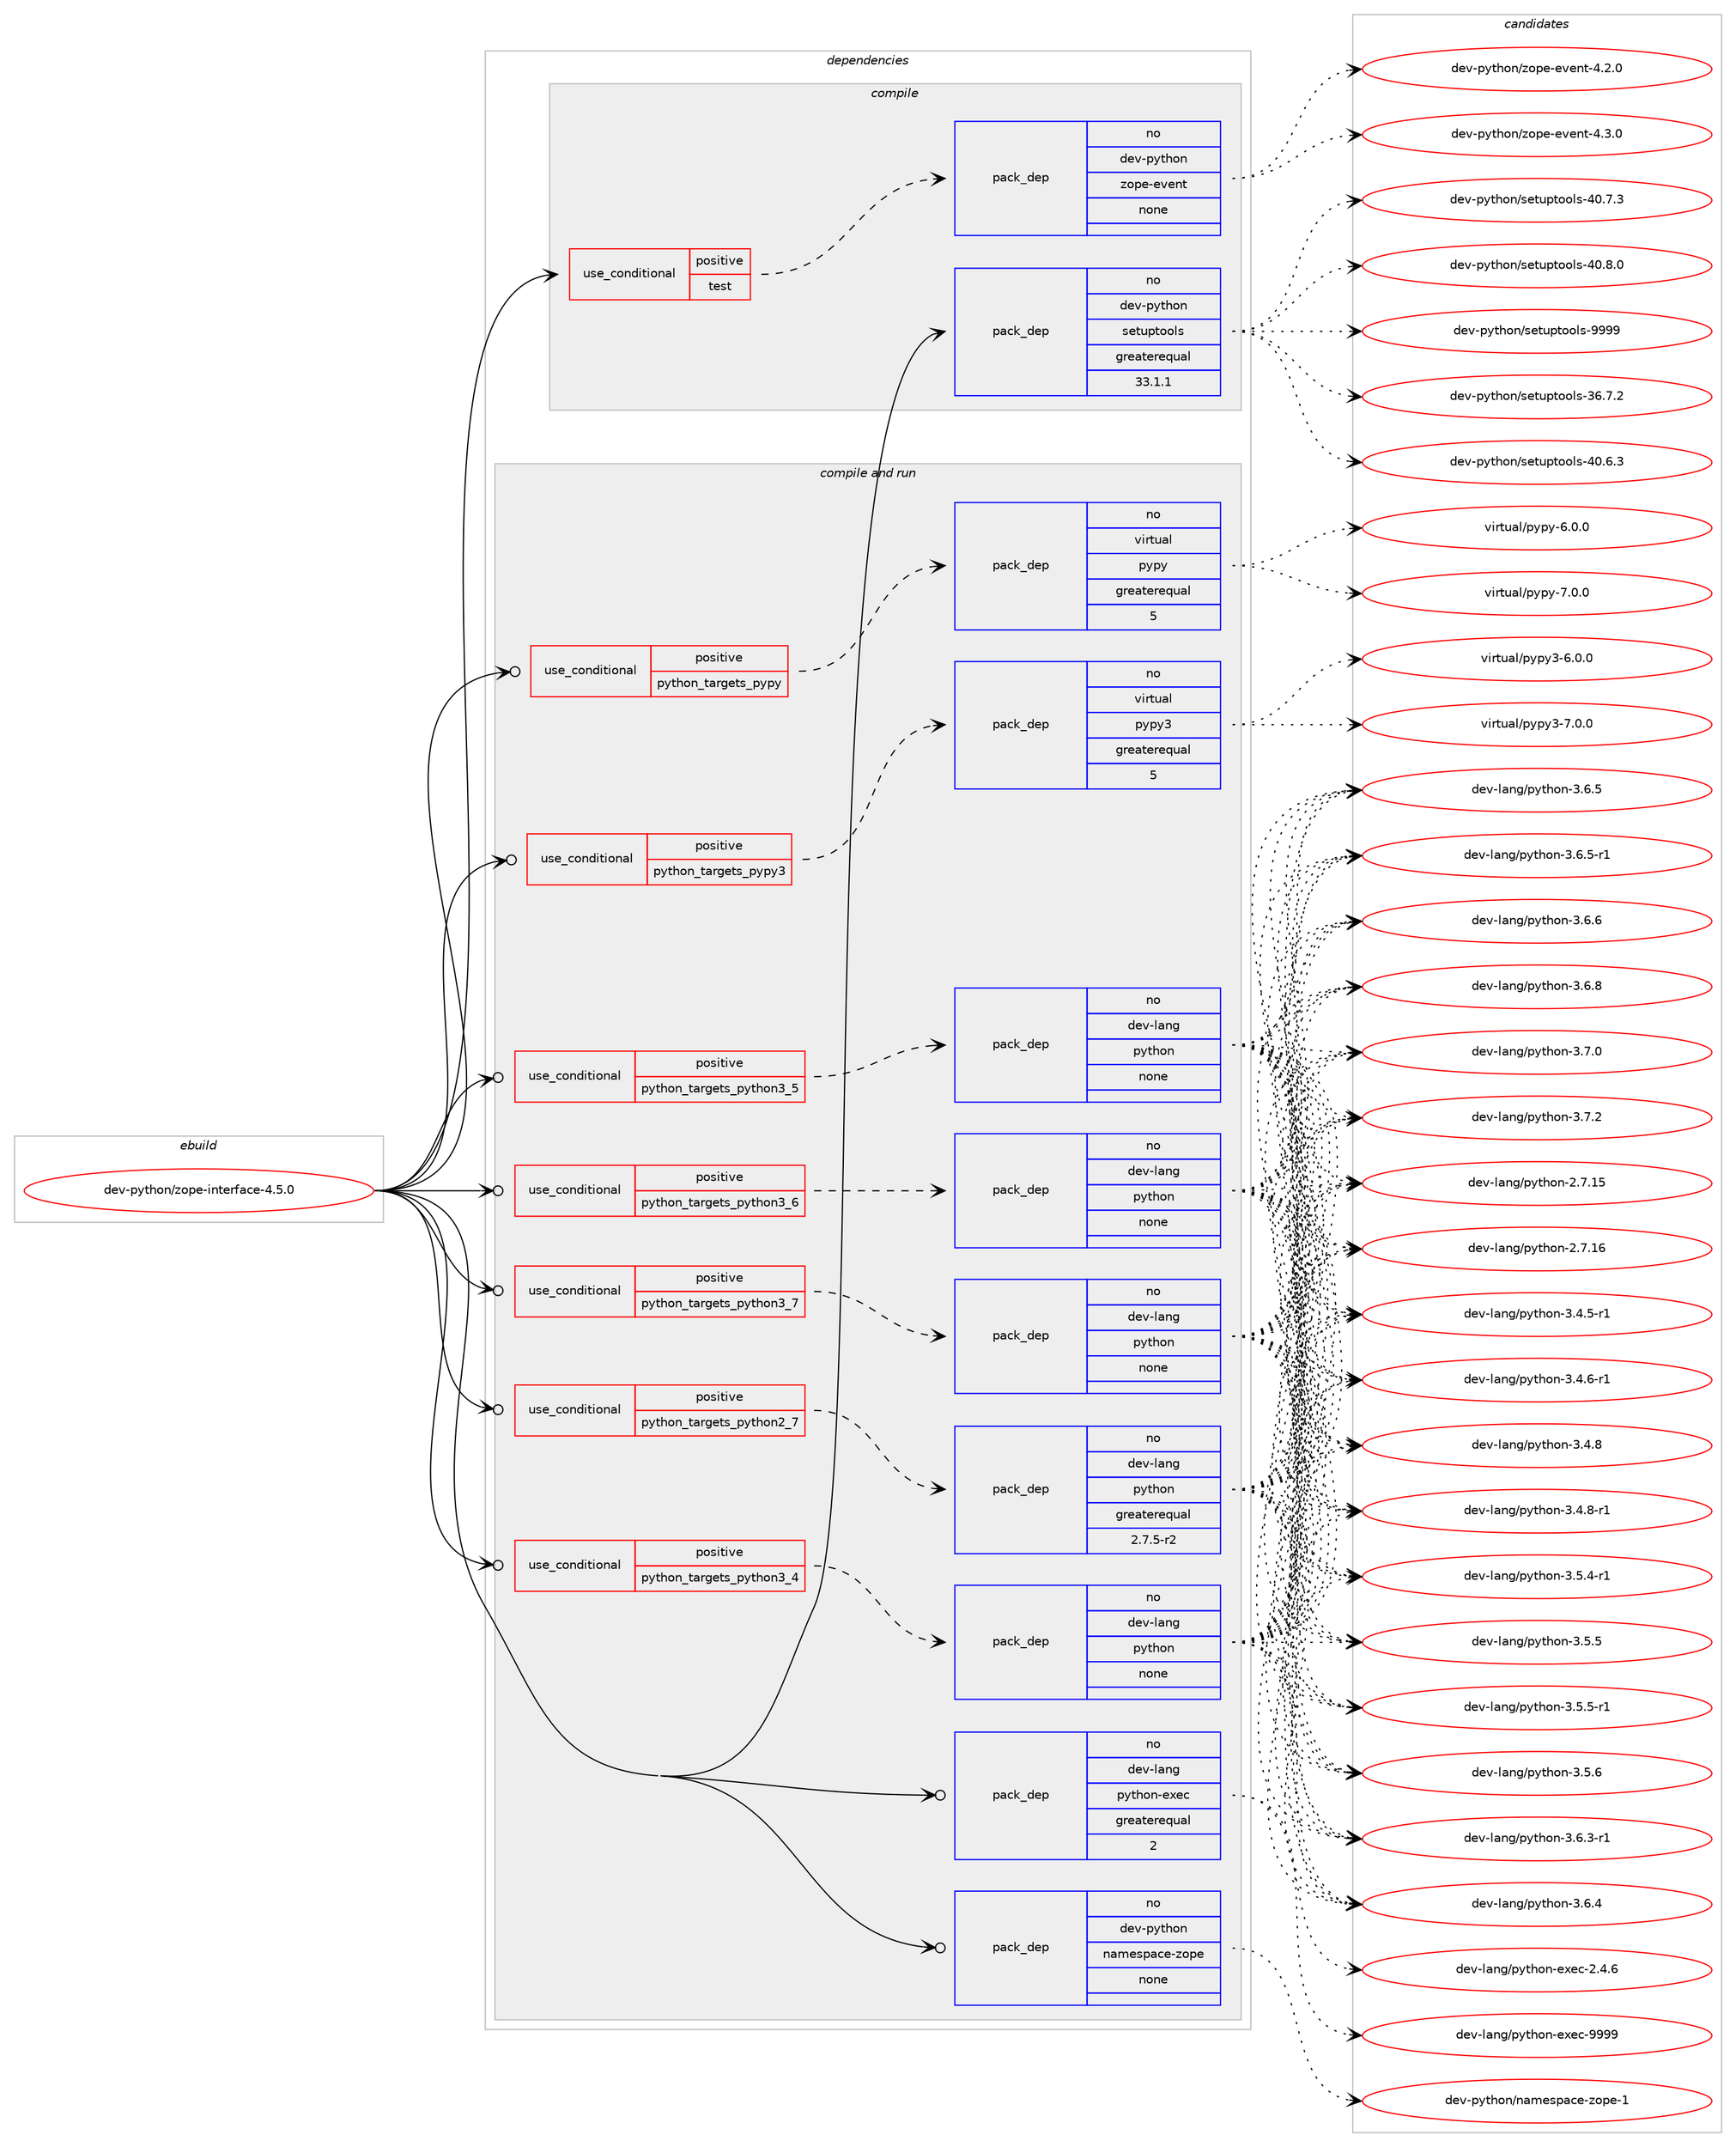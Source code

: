 digraph prolog {

# *************
# Graph options
# *************

newrank=true;
concentrate=true;
compound=true;
graph [rankdir=LR,fontname=Helvetica,fontsize=10,ranksep=1.5];#, ranksep=2.5, nodesep=0.2];
edge  [arrowhead=vee];
node  [fontname=Helvetica,fontsize=10];

# **********
# The ebuild
# **********

subgraph cluster_leftcol {
color=gray;
rank=same;
label=<<i>ebuild</i>>;
id [label="dev-python/zope-interface-4.5.0", color=red, width=4, href="../dev-python/zope-interface-4.5.0.svg"];
}

# ****************
# The dependencies
# ****************

subgraph cluster_midcol {
color=gray;
label=<<i>dependencies</i>>;
subgraph cluster_compile {
fillcolor="#eeeeee";
style=filled;
label=<<i>compile</i>>;
subgraph cond387337 {
dependency1449424 [label=<<TABLE BORDER="0" CELLBORDER="1" CELLSPACING="0" CELLPADDING="4"><TR><TD ROWSPAN="3" CELLPADDING="10">use_conditional</TD></TR><TR><TD>positive</TD></TR><TR><TD>test</TD></TR></TABLE>>, shape=none, color=red];
subgraph pack1038714 {
dependency1449425 [label=<<TABLE BORDER="0" CELLBORDER="1" CELLSPACING="0" CELLPADDING="4" WIDTH="220"><TR><TD ROWSPAN="6" CELLPADDING="30">pack_dep</TD></TR><TR><TD WIDTH="110">no</TD></TR><TR><TD>dev-python</TD></TR><TR><TD>zope-event</TD></TR><TR><TD>none</TD></TR><TR><TD></TD></TR></TABLE>>, shape=none, color=blue];
}
dependency1449424:e -> dependency1449425:w [weight=20,style="dashed",arrowhead="vee"];
}
id:e -> dependency1449424:w [weight=20,style="solid",arrowhead="vee"];
subgraph pack1038715 {
dependency1449426 [label=<<TABLE BORDER="0" CELLBORDER="1" CELLSPACING="0" CELLPADDING="4" WIDTH="220"><TR><TD ROWSPAN="6" CELLPADDING="30">pack_dep</TD></TR><TR><TD WIDTH="110">no</TD></TR><TR><TD>dev-python</TD></TR><TR><TD>setuptools</TD></TR><TR><TD>greaterequal</TD></TR><TR><TD>33.1.1</TD></TR></TABLE>>, shape=none, color=blue];
}
id:e -> dependency1449426:w [weight=20,style="solid",arrowhead="vee"];
}
subgraph cluster_compileandrun {
fillcolor="#eeeeee";
style=filled;
label=<<i>compile and run</i>>;
subgraph cond387338 {
dependency1449427 [label=<<TABLE BORDER="0" CELLBORDER="1" CELLSPACING="0" CELLPADDING="4"><TR><TD ROWSPAN="3" CELLPADDING="10">use_conditional</TD></TR><TR><TD>positive</TD></TR><TR><TD>python_targets_pypy</TD></TR></TABLE>>, shape=none, color=red];
subgraph pack1038716 {
dependency1449428 [label=<<TABLE BORDER="0" CELLBORDER="1" CELLSPACING="0" CELLPADDING="4" WIDTH="220"><TR><TD ROWSPAN="6" CELLPADDING="30">pack_dep</TD></TR><TR><TD WIDTH="110">no</TD></TR><TR><TD>virtual</TD></TR><TR><TD>pypy</TD></TR><TR><TD>greaterequal</TD></TR><TR><TD>5</TD></TR></TABLE>>, shape=none, color=blue];
}
dependency1449427:e -> dependency1449428:w [weight=20,style="dashed",arrowhead="vee"];
}
id:e -> dependency1449427:w [weight=20,style="solid",arrowhead="odotvee"];
subgraph cond387339 {
dependency1449429 [label=<<TABLE BORDER="0" CELLBORDER="1" CELLSPACING="0" CELLPADDING="4"><TR><TD ROWSPAN="3" CELLPADDING="10">use_conditional</TD></TR><TR><TD>positive</TD></TR><TR><TD>python_targets_pypy3</TD></TR></TABLE>>, shape=none, color=red];
subgraph pack1038717 {
dependency1449430 [label=<<TABLE BORDER="0" CELLBORDER="1" CELLSPACING="0" CELLPADDING="4" WIDTH="220"><TR><TD ROWSPAN="6" CELLPADDING="30">pack_dep</TD></TR><TR><TD WIDTH="110">no</TD></TR><TR><TD>virtual</TD></TR><TR><TD>pypy3</TD></TR><TR><TD>greaterequal</TD></TR><TR><TD>5</TD></TR></TABLE>>, shape=none, color=blue];
}
dependency1449429:e -> dependency1449430:w [weight=20,style="dashed",arrowhead="vee"];
}
id:e -> dependency1449429:w [weight=20,style="solid",arrowhead="odotvee"];
subgraph cond387340 {
dependency1449431 [label=<<TABLE BORDER="0" CELLBORDER="1" CELLSPACING="0" CELLPADDING="4"><TR><TD ROWSPAN="3" CELLPADDING="10">use_conditional</TD></TR><TR><TD>positive</TD></TR><TR><TD>python_targets_python2_7</TD></TR></TABLE>>, shape=none, color=red];
subgraph pack1038718 {
dependency1449432 [label=<<TABLE BORDER="0" CELLBORDER="1" CELLSPACING="0" CELLPADDING="4" WIDTH="220"><TR><TD ROWSPAN="6" CELLPADDING="30">pack_dep</TD></TR><TR><TD WIDTH="110">no</TD></TR><TR><TD>dev-lang</TD></TR><TR><TD>python</TD></TR><TR><TD>greaterequal</TD></TR><TR><TD>2.7.5-r2</TD></TR></TABLE>>, shape=none, color=blue];
}
dependency1449431:e -> dependency1449432:w [weight=20,style="dashed",arrowhead="vee"];
}
id:e -> dependency1449431:w [weight=20,style="solid",arrowhead="odotvee"];
subgraph cond387341 {
dependency1449433 [label=<<TABLE BORDER="0" CELLBORDER="1" CELLSPACING="0" CELLPADDING="4"><TR><TD ROWSPAN="3" CELLPADDING="10">use_conditional</TD></TR><TR><TD>positive</TD></TR><TR><TD>python_targets_python3_4</TD></TR></TABLE>>, shape=none, color=red];
subgraph pack1038719 {
dependency1449434 [label=<<TABLE BORDER="0" CELLBORDER="1" CELLSPACING="0" CELLPADDING="4" WIDTH="220"><TR><TD ROWSPAN="6" CELLPADDING="30">pack_dep</TD></TR><TR><TD WIDTH="110">no</TD></TR><TR><TD>dev-lang</TD></TR><TR><TD>python</TD></TR><TR><TD>none</TD></TR><TR><TD></TD></TR></TABLE>>, shape=none, color=blue];
}
dependency1449433:e -> dependency1449434:w [weight=20,style="dashed",arrowhead="vee"];
}
id:e -> dependency1449433:w [weight=20,style="solid",arrowhead="odotvee"];
subgraph cond387342 {
dependency1449435 [label=<<TABLE BORDER="0" CELLBORDER="1" CELLSPACING="0" CELLPADDING="4"><TR><TD ROWSPAN="3" CELLPADDING="10">use_conditional</TD></TR><TR><TD>positive</TD></TR><TR><TD>python_targets_python3_5</TD></TR></TABLE>>, shape=none, color=red];
subgraph pack1038720 {
dependency1449436 [label=<<TABLE BORDER="0" CELLBORDER="1" CELLSPACING="0" CELLPADDING="4" WIDTH="220"><TR><TD ROWSPAN="6" CELLPADDING="30">pack_dep</TD></TR><TR><TD WIDTH="110">no</TD></TR><TR><TD>dev-lang</TD></TR><TR><TD>python</TD></TR><TR><TD>none</TD></TR><TR><TD></TD></TR></TABLE>>, shape=none, color=blue];
}
dependency1449435:e -> dependency1449436:w [weight=20,style="dashed",arrowhead="vee"];
}
id:e -> dependency1449435:w [weight=20,style="solid",arrowhead="odotvee"];
subgraph cond387343 {
dependency1449437 [label=<<TABLE BORDER="0" CELLBORDER="1" CELLSPACING="0" CELLPADDING="4"><TR><TD ROWSPAN="3" CELLPADDING="10">use_conditional</TD></TR><TR><TD>positive</TD></TR><TR><TD>python_targets_python3_6</TD></TR></TABLE>>, shape=none, color=red];
subgraph pack1038721 {
dependency1449438 [label=<<TABLE BORDER="0" CELLBORDER="1" CELLSPACING="0" CELLPADDING="4" WIDTH="220"><TR><TD ROWSPAN="6" CELLPADDING="30">pack_dep</TD></TR><TR><TD WIDTH="110">no</TD></TR><TR><TD>dev-lang</TD></TR><TR><TD>python</TD></TR><TR><TD>none</TD></TR><TR><TD></TD></TR></TABLE>>, shape=none, color=blue];
}
dependency1449437:e -> dependency1449438:w [weight=20,style="dashed",arrowhead="vee"];
}
id:e -> dependency1449437:w [weight=20,style="solid",arrowhead="odotvee"];
subgraph cond387344 {
dependency1449439 [label=<<TABLE BORDER="0" CELLBORDER="1" CELLSPACING="0" CELLPADDING="4"><TR><TD ROWSPAN="3" CELLPADDING="10">use_conditional</TD></TR><TR><TD>positive</TD></TR><TR><TD>python_targets_python3_7</TD></TR></TABLE>>, shape=none, color=red];
subgraph pack1038722 {
dependency1449440 [label=<<TABLE BORDER="0" CELLBORDER="1" CELLSPACING="0" CELLPADDING="4" WIDTH="220"><TR><TD ROWSPAN="6" CELLPADDING="30">pack_dep</TD></TR><TR><TD WIDTH="110">no</TD></TR><TR><TD>dev-lang</TD></TR><TR><TD>python</TD></TR><TR><TD>none</TD></TR><TR><TD></TD></TR></TABLE>>, shape=none, color=blue];
}
dependency1449439:e -> dependency1449440:w [weight=20,style="dashed",arrowhead="vee"];
}
id:e -> dependency1449439:w [weight=20,style="solid",arrowhead="odotvee"];
subgraph pack1038723 {
dependency1449441 [label=<<TABLE BORDER="0" CELLBORDER="1" CELLSPACING="0" CELLPADDING="4" WIDTH="220"><TR><TD ROWSPAN="6" CELLPADDING="30">pack_dep</TD></TR><TR><TD WIDTH="110">no</TD></TR><TR><TD>dev-lang</TD></TR><TR><TD>python-exec</TD></TR><TR><TD>greaterequal</TD></TR><TR><TD>2</TD></TR></TABLE>>, shape=none, color=blue];
}
id:e -> dependency1449441:w [weight=20,style="solid",arrowhead="odotvee"];
subgraph pack1038724 {
dependency1449442 [label=<<TABLE BORDER="0" CELLBORDER="1" CELLSPACING="0" CELLPADDING="4" WIDTH="220"><TR><TD ROWSPAN="6" CELLPADDING="30">pack_dep</TD></TR><TR><TD WIDTH="110">no</TD></TR><TR><TD>dev-python</TD></TR><TR><TD>namespace-zope</TD></TR><TR><TD>none</TD></TR><TR><TD></TD></TR></TABLE>>, shape=none, color=blue];
}
id:e -> dependency1449442:w [weight=20,style="solid",arrowhead="odotvee"];
}
subgraph cluster_run {
fillcolor="#eeeeee";
style=filled;
label=<<i>run</i>>;
}
}

# **************
# The candidates
# **************

subgraph cluster_choices {
rank=same;
color=gray;
label=<<i>candidates</i>>;

subgraph choice1038714 {
color=black;
nodesep=1;
choice100101118451121211161041111104712211111210145101118101110116455246504648 [label="dev-python/zope-event-4.2.0", color=red, width=4,href="../dev-python/zope-event-4.2.0.svg"];
choice100101118451121211161041111104712211111210145101118101110116455246514648 [label="dev-python/zope-event-4.3.0", color=red, width=4,href="../dev-python/zope-event-4.3.0.svg"];
dependency1449425:e -> choice100101118451121211161041111104712211111210145101118101110116455246504648:w [style=dotted,weight="100"];
dependency1449425:e -> choice100101118451121211161041111104712211111210145101118101110116455246514648:w [style=dotted,weight="100"];
}
subgraph choice1038715 {
color=black;
nodesep=1;
choice100101118451121211161041111104711510111611711211611111110811545515446554650 [label="dev-python/setuptools-36.7.2", color=red, width=4,href="../dev-python/setuptools-36.7.2.svg"];
choice100101118451121211161041111104711510111611711211611111110811545524846544651 [label="dev-python/setuptools-40.6.3", color=red, width=4,href="../dev-python/setuptools-40.6.3.svg"];
choice100101118451121211161041111104711510111611711211611111110811545524846554651 [label="dev-python/setuptools-40.7.3", color=red, width=4,href="../dev-python/setuptools-40.7.3.svg"];
choice100101118451121211161041111104711510111611711211611111110811545524846564648 [label="dev-python/setuptools-40.8.0", color=red, width=4,href="../dev-python/setuptools-40.8.0.svg"];
choice10010111845112121116104111110471151011161171121161111111081154557575757 [label="dev-python/setuptools-9999", color=red, width=4,href="../dev-python/setuptools-9999.svg"];
dependency1449426:e -> choice100101118451121211161041111104711510111611711211611111110811545515446554650:w [style=dotted,weight="100"];
dependency1449426:e -> choice100101118451121211161041111104711510111611711211611111110811545524846544651:w [style=dotted,weight="100"];
dependency1449426:e -> choice100101118451121211161041111104711510111611711211611111110811545524846554651:w [style=dotted,weight="100"];
dependency1449426:e -> choice100101118451121211161041111104711510111611711211611111110811545524846564648:w [style=dotted,weight="100"];
dependency1449426:e -> choice10010111845112121116104111110471151011161171121161111111081154557575757:w [style=dotted,weight="100"];
}
subgraph choice1038716 {
color=black;
nodesep=1;
choice1181051141161179710847112121112121455446484648 [label="virtual/pypy-6.0.0", color=red, width=4,href="../virtual/pypy-6.0.0.svg"];
choice1181051141161179710847112121112121455546484648 [label="virtual/pypy-7.0.0", color=red, width=4,href="../virtual/pypy-7.0.0.svg"];
dependency1449428:e -> choice1181051141161179710847112121112121455446484648:w [style=dotted,weight="100"];
dependency1449428:e -> choice1181051141161179710847112121112121455546484648:w [style=dotted,weight="100"];
}
subgraph choice1038717 {
color=black;
nodesep=1;
choice118105114116117971084711212111212151455446484648 [label="virtual/pypy3-6.0.0", color=red, width=4,href="../virtual/pypy3-6.0.0.svg"];
choice118105114116117971084711212111212151455546484648 [label="virtual/pypy3-7.0.0", color=red, width=4,href="../virtual/pypy3-7.0.0.svg"];
dependency1449430:e -> choice118105114116117971084711212111212151455446484648:w [style=dotted,weight="100"];
dependency1449430:e -> choice118105114116117971084711212111212151455546484648:w [style=dotted,weight="100"];
}
subgraph choice1038718 {
color=black;
nodesep=1;
choice10010111845108971101034711212111610411111045504655464953 [label="dev-lang/python-2.7.15", color=red, width=4,href="../dev-lang/python-2.7.15.svg"];
choice10010111845108971101034711212111610411111045504655464954 [label="dev-lang/python-2.7.16", color=red, width=4,href="../dev-lang/python-2.7.16.svg"];
choice1001011184510897110103471121211161041111104551465246534511449 [label="dev-lang/python-3.4.5-r1", color=red, width=4,href="../dev-lang/python-3.4.5-r1.svg"];
choice1001011184510897110103471121211161041111104551465246544511449 [label="dev-lang/python-3.4.6-r1", color=red, width=4,href="../dev-lang/python-3.4.6-r1.svg"];
choice100101118451089711010347112121116104111110455146524656 [label="dev-lang/python-3.4.8", color=red, width=4,href="../dev-lang/python-3.4.8.svg"];
choice1001011184510897110103471121211161041111104551465246564511449 [label="dev-lang/python-3.4.8-r1", color=red, width=4,href="../dev-lang/python-3.4.8-r1.svg"];
choice1001011184510897110103471121211161041111104551465346524511449 [label="dev-lang/python-3.5.4-r1", color=red, width=4,href="../dev-lang/python-3.5.4-r1.svg"];
choice100101118451089711010347112121116104111110455146534653 [label="dev-lang/python-3.5.5", color=red, width=4,href="../dev-lang/python-3.5.5.svg"];
choice1001011184510897110103471121211161041111104551465346534511449 [label="dev-lang/python-3.5.5-r1", color=red, width=4,href="../dev-lang/python-3.5.5-r1.svg"];
choice100101118451089711010347112121116104111110455146534654 [label="dev-lang/python-3.5.6", color=red, width=4,href="../dev-lang/python-3.5.6.svg"];
choice1001011184510897110103471121211161041111104551465446514511449 [label="dev-lang/python-3.6.3-r1", color=red, width=4,href="../dev-lang/python-3.6.3-r1.svg"];
choice100101118451089711010347112121116104111110455146544652 [label="dev-lang/python-3.6.4", color=red, width=4,href="../dev-lang/python-3.6.4.svg"];
choice100101118451089711010347112121116104111110455146544653 [label="dev-lang/python-3.6.5", color=red, width=4,href="../dev-lang/python-3.6.5.svg"];
choice1001011184510897110103471121211161041111104551465446534511449 [label="dev-lang/python-3.6.5-r1", color=red, width=4,href="../dev-lang/python-3.6.5-r1.svg"];
choice100101118451089711010347112121116104111110455146544654 [label="dev-lang/python-3.6.6", color=red, width=4,href="../dev-lang/python-3.6.6.svg"];
choice100101118451089711010347112121116104111110455146544656 [label="dev-lang/python-3.6.8", color=red, width=4,href="../dev-lang/python-3.6.8.svg"];
choice100101118451089711010347112121116104111110455146554648 [label="dev-lang/python-3.7.0", color=red, width=4,href="../dev-lang/python-3.7.0.svg"];
choice100101118451089711010347112121116104111110455146554650 [label="dev-lang/python-3.7.2", color=red, width=4,href="../dev-lang/python-3.7.2.svg"];
dependency1449432:e -> choice10010111845108971101034711212111610411111045504655464953:w [style=dotted,weight="100"];
dependency1449432:e -> choice10010111845108971101034711212111610411111045504655464954:w [style=dotted,weight="100"];
dependency1449432:e -> choice1001011184510897110103471121211161041111104551465246534511449:w [style=dotted,weight="100"];
dependency1449432:e -> choice1001011184510897110103471121211161041111104551465246544511449:w [style=dotted,weight="100"];
dependency1449432:e -> choice100101118451089711010347112121116104111110455146524656:w [style=dotted,weight="100"];
dependency1449432:e -> choice1001011184510897110103471121211161041111104551465246564511449:w [style=dotted,weight="100"];
dependency1449432:e -> choice1001011184510897110103471121211161041111104551465346524511449:w [style=dotted,weight="100"];
dependency1449432:e -> choice100101118451089711010347112121116104111110455146534653:w [style=dotted,weight="100"];
dependency1449432:e -> choice1001011184510897110103471121211161041111104551465346534511449:w [style=dotted,weight="100"];
dependency1449432:e -> choice100101118451089711010347112121116104111110455146534654:w [style=dotted,weight="100"];
dependency1449432:e -> choice1001011184510897110103471121211161041111104551465446514511449:w [style=dotted,weight="100"];
dependency1449432:e -> choice100101118451089711010347112121116104111110455146544652:w [style=dotted,weight="100"];
dependency1449432:e -> choice100101118451089711010347112121116104111110455146544653:w [style=dotted,weight="100"];
dependency1449432:e -> choice1001011184510897110103471121211161041111104551465446534511449:w [style=dotted,weight="100"];
dependency1449432:e -> choice100101118451089711010347112121116104111110455146544654:w [style=dotted,weight="100"];
dependency1449432:e -> choice100101118451089711010347112121116104111110455146544656:w [style=dotted,weight="100"];
dependency1449432:e -> choice100101118451089711010347112121116104111110455146554648:w [style=dotted,weight="100"];
dependency1449432:e -> choice100101118451089711010347112121116104111110455146554650:w [style=dotted,weight="100"];
}
subgraph choice1038719 {
color=black;
nodesep=1;
choice10010111845108971101034711212111610411111045504655464953 [label="dev-lang/python-2.7.15", color=red, width=4,href="../dev-lang/python-2.7.15.svg"];
choice10010111845108971101034711212111610411111045504655464954 [label="dev-lang/python-2.7.16", color=red, width=4,href="../dev-lang/python-2.7.16.svg"];
choice1001011184510897110103471121211161041111104551465246534511449 [label="dev-lang/python-3.4.5-r1", color=red, width=4,href="../dev-lang/python-3.4.5-r1.svg"];
choice1001011184510897110103471121211161041111104551465246544511449 [label="dev-lang/python-3.4.6-r1", color=red, width=4,href="../dev-lang/python-3.4.6-r1.svg"];
choice100101118451089711010347112121116104111110455146524656 [label="dev-lang/python-3.4.8", color=red, width=4,href="../dev-lang/python-3.4.8.svg"];
choice1001011184510897110103471121211161041111104551465246564511449 [label="dev-lang/python-3.4.8-r1", color=red, width=4,href="../dev-lang/python-3.4.8-r1.svg"];
choice1001011184510897110103471121211161041111104551465346524511449 [label="dev-lang/python-3.5.4-r1", color=red, width=4,href="../dev-lang/python-3.5.4-r1.svg"];
choice100101118451089711010347112121116104111110455146534653 [label="dev-lang/python-3.5.5", color=red, width=4,href="../dev-lang/python-3.5.5.svg"];
choice1001011184510897110103471121211161041111104551465346534511449 [label="dev-lang/python-3.5.5-r1", color=red, width=4,href="../dev-lang/python-3.5.5-r1.svg"];
choice100101118451089711010347112121116104111110455146534654 [label="dev-lang/python-3.5.6", color=red, width=4,href="../dev-lang/python-3.5.6.svg"];
choice1001011184510897110103471121211161041111104551465446514511449 [label="dev-lang/python-3.6.3-r1", color=red, width=4,href="../dev-lang/python-3.6.3-r1.svg"];
choice100101118451089711010347112121116104111110455146544652 [label="dev-lang/python-3.6.4", color=red, width=4,href="../dev-lang/python-3.6.4.svg"];
choice100101118451089711010347112121116104111110455146544653 [label="dev-lang/python-3.6.5", color=red, width=4,href="../dev-lang/python-3.6.5.svg"];
choice1001011184510897110103471121211161041111104551465446534511449 [label="dev-lang/python-3.6.5-r1", color=red, width=4,href="../dev-lang/python-3.6.5-r1.svg"];
choice100101118451089711010347112121116104111110455146544654 [label="dev-lang/python-3.6.6", color=red, width=4,href="../dev-lang/python-3.6.6.svg"];
choice100101118451089711010347112121116104111110455146544656 [label="dev-lang/python-3.6.8", color=red, width=4,href="../dev-lang/python-3.6.8.svg"];
choice100101118451089711010347112121116104111110455146554648 [label="dev-lang/python-3.7.0", color=red, width=4,href="../dev-lang/python-3.7.0.svg"];
choice100101118451089711010347112121116104111110455146554650 [label="dev-lang/python-3.7.2", color=red, width=4,href="../dev-lang/python-3.7.2.svg"];
dependency1449434:e -> choice10010111845108971101034711212111610411111045504655464953:w [style=dotted,weight="100"];
dependency1449434:e -> choice10010111845108971101034711212111610411111045504655464954:w [style=dotted,weight="100"];
dependency1449434:e -> choice1001011184510897110103471121211161041111104551465246534511449:w [style=dotted,weight="100"];
dependency1449434:e -> choice1001011184510897110103471121211161041111104551465246544511449:w [style=dotted,weight="100"];
dependency1449434:e -> choice100101118451089711010347112121116104111110455146524656:w [style=dotted,weight="100"];
dependency1449434:e -> choice1001011184510897110103471121211161041111104551465246564511449:w [style=dotted,weight="100"];
dependency1449434:e -> choice1001011184510897110103471121211161041111104551465346524511449:w [style=dotted,weight="100"];
dependency1449434:e -> choice100101118451089711010347112121116104111110455146534653:w [style=dotted,weight="100"];
dependency1449434:e -> choice1001011184510897110103471121211161041111104551465346534511449:w [style=dotted,weight="100"];
dependency1449434:e -> choice100101118451089711010347112121116104111110455146534654:w [style=dotted,weight="100"];
dependency1449434:e -> choice1001011184510897110103471121211161041111104551465446514511449:w [style=dotted,weight="100"];
dependency1449434:e -> choice100101118451089711010347112121116104111110455146544652:w [style=dotted,weight="100"];
dependency1449434:e -> choice100101118451089711010347112121116104111110455146544653:w [style=dotted,weight="100"];
dependency1449434:e -> choice1001011184510897110103471121211161041111104551465446534511449:w [style=dotted,weight="100"];
dependency1449434:e -> choice100101118451089711010347112121116104111110455146544654:w [style=dotted,weight="100"];
dependency1449434:e -> choice100101118451089711010347112121116104111110455146544656:w [style=dotted,weight="100"];
dependency1449434:e -> choice100101118451089711010347112121116104111110455146554648:w [style=dotted,weight="100"];
dependency1449434:e -> choice100101118451089711010347112121116104111110455146554650:w [style=dotted,weight="100"];
}
subgraph choice1038720 {
color=black;
nodesep=1;
choice10010111845108971101034711212111610411111045504655464953 [label="dev-lang/python-2.7.15", color=red, width=4,href="../dev-lang/python-2.7.15.svg"];
choice10010111845108971101034711212111610411111045504655464954 [label="dev-lang/python-2.7.16", color=red, width=4,href="../dev-lang/python-2.7.16.svg"];
choice1001011184510897110103471121211161041111104551465246534511449 [label="dev-lang/python-3.4.5-r1", color=red, width=4,href="../dev-lang/python-3.4.5-r1.svg"];
choice1001011184510897110103471121211161041111104551465246544511449 [label="dev-lang/python-3.4.6-r1", color=red, width=4,href="../dev-lang/python-3.4.6-r1.svg"];
choice100101118451089711010347112121116104111110455146524656 [label="dev-lang/python-3.4.8", color=red, width=4,href="../dev-lang/python-3.4.8.svg"];
choice1001011184510897110103471121211161041111104551465246564511449 [label="dev-lang/python-3.4.8-r1", color=red, width=4,href="../dev-lang/python-3.4.8-r1.svg"];
choice1001011184510897110103471121211161041111104551465346524511449 [label="dev-lang/python-3.5.4-r1", color=red, width=4,href="../dev-lang/python-3.5.4-r1.svg"];
choice100101118451089711010347112121116104111110455146534653 [label="dev-lang/python-3.5.5", color=red, width=4,href="../dev-lang/python-3.5.5.svg"];
choice1001011184510897110103471121211161041111104551465346534511449 [label="dev-lang/python-3.5.5-r1", color=red, width=4,href="../dev-lang/python-3.5.5-r1.svg"];
choice100101118451089711010347112121116104111110455146534654 [label="dev-lang/python-3.5.6", color=red, width=4,href="../dev-lang/python-3.5.6.svg"];
choice1001011184510897110103471121211161041111104551465446514511449 [label="dev-lang/python-3.6.3-r1", color=red, width=4,href="../dev-lang/python-3.6.3-r1.svg"];
choice100101118451089711010347112121116104111110455146544652 [label="dev-lang/python-3.6.4", color=red, width=4,href="../dev-lang/python-3.6.4.svg"];
choice100101118451089711010347112121116104111110455146544653 [label="dev-lang/python-3.6.5", color=red, width=4,href="../dev-lang/python-3.6.5.svg"];
choice1001011184510897110103471121211161041111104551465446534511449 [label="dev-lang/python-3.6.5-r1", color=red, width=4,href="../dev-lang/python-3.6.5-r1.svg"];
choice100101118451089711010347112121116104111110455146544654 [label="dev-lang/python-3.6.6", color=red, width=4,href="../dev-lang/python-3.6.6.svg"];
choice100101118451089711010347112121116104111110455146544656 [label="dev-lang/python-3.6.8", color=red, width=4,href="../dev-lang/python-3.6.8.svg"];
choice100101118451089711010347112121116104111110455146554648 [label="dev-lang/python-3.7.0", color=red, width=4,href="../dev-lang/python-3.7.0.svg"];
choice100101118451089711010347112121116104111110455146554650 [label="dev-lang/python-3.7.2", color=red, width=4,href="../dev-lang/python-3.7.2.svg"];
dependency1449436:e -> choice10010111845108971101034711212111610411111045504655464953:w [style=dotted,weight="100"];
dependency1449436:e -> choice10010111845108971101034711212111610411111045504655464954:w [style=dotted,weight="100"];
dependency1449436:e -> choice1001011184510897110103471121211161041111104551465246534511449:w [style=dotted,weight="100"];
dependency1449436:e -> choice1001011184510897110103471121211161041111104551465246544511449:w [style=dotted,weight="100"];
dependency1449436:e -> choice100101118451089711010347112121116104111110455146524656:w [style=dotted,weight="100"];
dependency1449436:e -> choice1001011184510897110103471121211161041111104551465246564511449:w [style=dotted,weight="100"];
dependency1449436:e -> choice1001011184510897110103471121211161041111104551465346524511449:w [style=dotted,weight="100"];
dependency1449436:e -> choice100101118451089711010347112121116104111110455146534653:w [style=dotted,weight="100"];
dependency1449436:e -> choice1001011184510897110103471121211161041111104551465346534511449:w [style=dotted,weight="100"];
dependency1449436:e -> choice100101118451089711010347112121116104111110455146534654:w [style=dotted,weight="100"];
dependency1449436:e -> choice1001011184510897110103471121211161041111104551465446514511449:w [style=dotted,weight="100"];
dependency1449436:e -> choice100101118451089711010347112121116104111110455146544652:w [style=dotted,weight="100"];
dependency1449436:e -> choice100101118451089711010347112121116104111110455146544653:w [style=dotted,weight="100"];
dependency1449436:e -> choice1001011184510897110103471121211161041111104551465446534511449:w [style=dotted,weight="100"];
dependency1449436:e -> choice100101118451089711010347112121116104111110455146544654:w [style=dotted,weight="100"];
dependency1449436:e -> choice100101118451089711010347112121116104111110455146544656:w [style=dotted,weight="100"];
dependency1449436:e -> choice100101118451089711010347112121116104111110455146554648:w [style=dotted,weight="100"];
dependency1449436:e -> choice100101118451089711010347112121116104111110455146554650:w [style=dotted,weight="100"];
}
subgraph choice1038721 {
color=black;
nodesep=1;
choice10010111845108971101034711212111610411111045504655464953 [label="dev-lang/python-2.7.15", color=red, width=4,href="../dev-lang/python-2.7.15.svg"];
choice10010111845108971101034711212111610411111045504655464954 [label="dev-lang/python-2.7.16", color=red, width=4,href="../dev-lang/python-2.7.16.svg"];
choice1001011184510897110103471121211161041111104551465246534511449 [label="dev-lang/python-3.4.5-r1", color=red, width=4,href="../dev-lang/python-3.4.5-r1.svg"];
choice1001011184510897110103471121211161041111104551465246544511449 [label="dev-lang/python-3.4.6-r1", color=red, width=4,href="../dev-lang/python-3.4.6-r1.svg"];
choice100101118451089711010347112121116104111110455146524656 [label="dev-lang/python-3.4.8", color=red, width=4,href="../dev-lang/python-3.4.8.svg"];
choice1001011184510897110103471121211161041111104551465246564511449 [label="dev-lang/python-3.4.8-r1", color=red, width=4,href="../dev-lang/python-3.4.8-r1.svg"];
choice1001011184510897110103471121211161041111104551465346524511449 [label="dev-lang/python-3.5.4-r1", color=red, width=4,href="../dev-lang/python-3.5.4-r1.svg"];
choice100101118451089711010347112121116104111110455146534653 [label="dev-lang/python-3.5.5", color=red, width=4,href="../dev-lang/python-3.5.5.svg"];
choice1001011184510897110103471121211161041111104551465346534511449 [label="dev-lang/python-3.5.5-r1", color=red, width=4,href="../dev-lang/python-3.5.5-r1.svg"];
choice100101118451089711010347112121116104111110455146534654 [label="dev-lang/python-3.5.6", color=red, width=4,href="../dev-lang/python-3.5.6.svg"];
choice1001011184510897110103471121211161041111104551465446514511449 [label="dev-lang/python-3.6.3-r1", color=red, width=4,href="../dev-lang/python-3.6.3-r1.svg"];
choice100101118451089711010347112121116104111110455146544652 [label="dev-lang/python-3.6.4", color=red, width=4,href="../dev-lang/python-3.6.4.svg"];
choice100101118451089711010347112121116104111110455146544653 [label="dev-lang/python-3.6.5", color=red, width=4,href="../dev-lang/python-3.6.5.svg"];
choice1001011184510897110103471121211161041111104551465446534511449 [label="dev-lang/python-3.6.5-r1", color=red, width=4,href="../dev-lang/python-3.6.5-r1.svg"];
choice100101118451089711010347112121116104111110455146544654 [label="dev-lang/python-3.6.6", color=red, width=4,href="../dev-lang/python-3.6.6.svg"];
choice100101118451089711010347112121116104111110455146544656 [label="dev-lang/python-3.6.8", color=red, width=4,href="../dev-lang/python-3.6.8.svg"];
choice100101118451089711010347112121116104111110455146554648 [label="dev-lang/python-3.7.0", color=red, width=4,href="../dev-lang/python-3.7.0.svg"];
choice100101118451089711010347112121116104111110455146554650 [label="dev-lang/python-3.7.2", color=red, width=4,href="../dev-lang/python-3.7.2.svg"];
dependency1449438:e -> choice10010111845108971101034711212111610411111045504655464953:w [style=dotted,weight="100"];
dependency1449438:e -> choice10010111845108971101034711212111610411111045504655464954:w [style=dotted,weight="100"];
dependency1449438:e -> choice1001011184510897110103471121211161041111104551465246534511449:w [style=dotted,weight="100"];
dependency1449438:e -> choice1001011184510897110103471121211161041111104551465246544511449:w [style=dotted,weight="100"];
dependency1449438:e -> choice100101118451089711010347112121116104111110455146524656:w [style=dotted,weight="100"];
dependency1449438:e -> choice1001011184510897110103471121211161041111104551465246564511449:w [style=dotted,weight="100"];
dependency1449438:e -> choice1001011184510897110103471121211161041111104551465346524511449:w [style=dotted,weight="100"];
dependency1449438:e -> choice100101118451089711010347112121116104111110455146534653:w [style=dotted,weight="100"];
dependency1449438:e -> choice1001011184510897110103471121211161041111104551465346534511449:w [style=dotted,weight="100"];
dependency1449438:e -> choice100101118451089711010347112121116104111110455146534654:w [style=dotted,weight="100"];
dependency1449438:e -> choice1001011184510897110103471121211161041111104551465446514511449:w [style=dotted,weight="100"];
dependency1449438:e -> choice100101118451089711010347112121116104111110455146544652:w [style=dotted,weight="100"];
dependency1449438:e -> choice100101118451089711010347112121116104111110455146544653:w [style=dotted,weight="100"];
dependency1449438:e -> choice1001011184510897110103471121211161041111104551465446534511449:w [style=dotted,weight="100"];
dependency1449438:e -> choice100101118451089711010347112121116104111110455146544654:w [style=dotted,weight="100"];
dependency1449438:e -> choice100101118451089711010347112121116104111110455146544656:w [style=dotted,weight="100"];
dependency1449438:e -> choice100101118451089711010347112121116104111110455146554648:w [style=dotted,weight="100"];
dependency1449438:e -> choice100101118451089711010347112121116104111110455146554650:w [style=dotted,weight="100"];
}
subgraph choice1038722 {
color=black;
nodesep=1;
choice10010111845108971101034711212111610411111045504655464953 [label="dev-lang/python-2.7.15", color=red, width=4,href="../dev-lang/python-2.7.15.svg"];
choice10010111845108971101034711212111610411111045504655464954 [label="dev-lang/python-2.7.16", color=red, width=4,href="../dev-lang/python-2.7.16.svg"];
choice1001011184510897110103471121211161041111104551465246534511449 [label="dev-lang/python-3.4.5-r1", color=red, width=4,href="../dev-lang/python-3.4.5-r1.svg"];
choice1001011184510897110103471121211161041111104551465246544511449 [label="dev-lang/python-3.4.6-r1", color=red, width=4,href="../dev-lang/python-3.4.6-r1.svg"];
choice100101118451089711010347112121116104111110455146524656 [label="dev-lang/python-3.4.8", color=red, width=4,href="../dev-lang/python-3.4.8.svg"];
choice1001011184510897110103471121211161041111104551465246564511449 [label="dev-lang/python-3.4.8-r1", color=red, width=4,href="../dev-lang/python-3.4.8-r1.svg"];
choice1001011184510897110103471121211161041111104551465346524511449 [label="dev-lang/python-3.5.4-r1", color=red, width=4,href="../dev-lang/python-3.5.4-r1.svg"];
choice100101118451089711010347112121116104111110455146534653 [label="dev-lang/python-3.5.5", color=red, width=4,href="../dev-lang/python-3.5.5.svg"];
choice1001011184510897110103471121211161041111104551465346534511449 [label="dev-lang/python-3.5.5-r1", color=red, width=4,href="../dev-lang/python-3.5.5-r1.svg"];
choice100101118451089711010347112121116104111110455146534654 [label="dev-lang/python-3.5.6", color=red, width=4,href="../dev-lang/python-3.5.6.svg"];
choice1001011184510897110103471121211161041111104551465446514511449 [label="dev-lang/python-3.6.3-r1", color=red, width=4,href="../dev-lang/python-3.6.3-r1.svg"];
choice100101118451089711010347112121116104111110455146544652 [label="dev-lang/python-3.6.4", color=red, width=4,href="../dev-lang/python-3.6.4.svg"];
choice100101118451089711010347112121116104111110455146544653 [label="dev-lang/python-3.6.5", color=red, width=4,href="../dev-lang/python-3.6.5.svg"];
choice1001011184510897110103471121211161041111104551465446534511449 [label="dev-lang/python-3.6.5-r1", color=red, width=4,href="../dev-lang/python-3.6.5-r1.svg"];
choice100101118451089711010347112121116104111110455146544654 [label="dev-lang/python-3.6.6", color=red, width=4,href="../dev-lang/python-3.6.6.svg"];
choice100101118451089711010347112121116104111110455146544656 [label="dev-lang/python-3.6.8", color=red, width=4,href="../dev-lang/python-3.6.8.svg"];
choice100101118451089711010347112121116104111110455146554648 [label="dev-lang/python-3.7.0", color=red, width=4,href="../dev-lang/python-3.7.0.svg"];
choice100101118451089711010347112121116104111110455146554650 [label="dev-lang/python-3.7.2", color=red, width=4,href="../dev-lang/python-3.7.2.svg"];
dependency1449440:e -> choice10010111845108971101034711212111610411111045504655464953:w [style=dotted,weight="100"];
dependency1449440:e -> choice10010111845108971101034711212111610411111045504655464954:w [style=dotted,weight="100"];
dependency1449440:e -> choice1001011184510897110103471121211161041111104551465246534511449:w [style=dotted,weight="100"];
dependency1449440:e -> choice1001011184510897110103471121211161041111104551465246544511449:w [style=dotted,weight="100"];
dependency1449440:e -> choice100101118451089711010347112121116104111110455146524656:w [style=dotted,weight="100"];
dependency1449440:e -> choice1001011184510897110103471121211161041111104551465246564511449:w [style=dotted,weight="100"];
dependency1449440:e -> choice1001011184510897110103471121211161041111104551465346524511449:w [style=dotted,weight="100"];
dependency1449440:e -> choice100101118451089711010347112121116104111110455146534653:w [style=dotted,weight="100"];
dependency1449440:e -> choice1001011184510897110103471121211161041111104551465346534511449:w [style=dotted,weight="100"];
dependency1449440:e -> choice100101118451089711010347112121116104111110455146534654:w [style=dotted,weight="100"];
dependency1449440:e -> choice1001011184510897110103471121211161041111104551465446514511449:w [style=dotted,weight="100"];
dependency1449440:e -> choice100101118451089711010347112121116104111110455146544652:w [style=dotted,weight="100"];
dependency1449440:e -> choice100101118451089711010347112121116104111110455146544653:w [style=dotted,weight="100"];
dependency1449440:e -> choice1001011184510897110103471121211161041111104551465446534511449:w [style=dotted,weight="100"];
dependency1449440:e -> choice100101118451089711010347112121116104111110455146544654:w [style=dotted,weight="100"];
dependency1449440:e -> choice100101118451089711010347112121116104111110455146544656:w [style=dotted,weight="100"];
dependency1449440:e -> choice100101118451089711010347112121116104111110455146554648:w [style=dotted,weight="100"];
dependency1449440:e -> choice100101118451089711010347112121116104111110455146554650:w [style=dotted,weight="100"];
}
subgraph choice1038723 {
color=black;
nodesep=1;
choice1001011184510897110103471121211161041111104510112010199455046524654 [label="dev-lang/python-exec-2.4.6", color=red, width=4,href="../dev-lang/python-exec-2.4.6.svg"];
choice10010111845108971101034711212111610411111045101120101994557575757 [label="dev-lang/python-exec-9999", color=red, width=4,href="../dev-lang/python-exec-9999.svg"];
dependency1449441:e -> choice1001011184510897110103471121211161041111104510112010199455046524654:w [style=dotted,weight="100"];
dependency1449441:e -> choice10010111845108971101034711212111610411111045101120101994557575757:w [style=dotted,weight="100"];
}
subgraph choice1038724 {
color=black;
nodesep=1;
choice1001011184511212111610411111047110971091011151129799101451221111121014549 [label="dev-python/namespace-zope-1", color=red, width=4,href="../dev-python/namespace-zope-1.svg"];
dependency1449442:e -> choice1001011184511212111610411111047110971091011151129799101451221111121014549:w [style=dotted,weight="100"];
}
}

}
